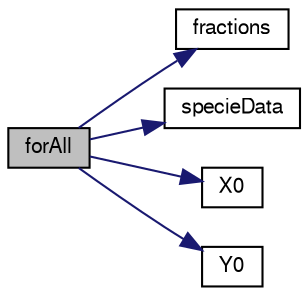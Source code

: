 digraph "forAll"
{
  bgcolor="transparent";
  edge [fontname="FreeSans",fontsize="10",labelfontname="FreeSans",labelfontsize="10"];
  node [fontname="FreeSans",fontsize="10",shape=record];
  rankdir="LR";
  Node104 [label="forAll",height=0.2,width=0.4,color="black", fillcolor="grey75", style="filled", fontcolor="black"];
  Node104 -> Node105 [color="midnightblue",fontsize="10",style="solid",fontname="FreeSans"];
  Node105 [label="fractions",height=0.2,width=0.4,color="black",URL="$a19715.html#a3f7c7fa01540614a9ccdb6e41a11f2b1"];
  Node104 -> Node106 [color="midnightblue",fontsize="10",style="solid",fontname="FreeSans"];
  Node106 [label="specieData",height=0.2,width=0.4,color="black",URL="$a19715.html#a57e598bc6ff6209513f9a5a501cf7746"];
  Node104 -> Node107 [color="midnightblue",fontsize="10",style="solid",fontname="FreeSans"];
  Node107 [label="X0",height=0.2,width=0.4,color="black",URL="$a19715.html#abd8f7f6773b396c200c6633258dc9333"];
  Node104 -> Node108 [color="midnightblue",fontsize="10",style="solid",fontname="FreeSans"];
  Node108 [label="Y0",height=0.2,width=0.4,color="black",URL="$a19715.html#afcc40fd28ff89183f2bf06a6608709ae"];
}

